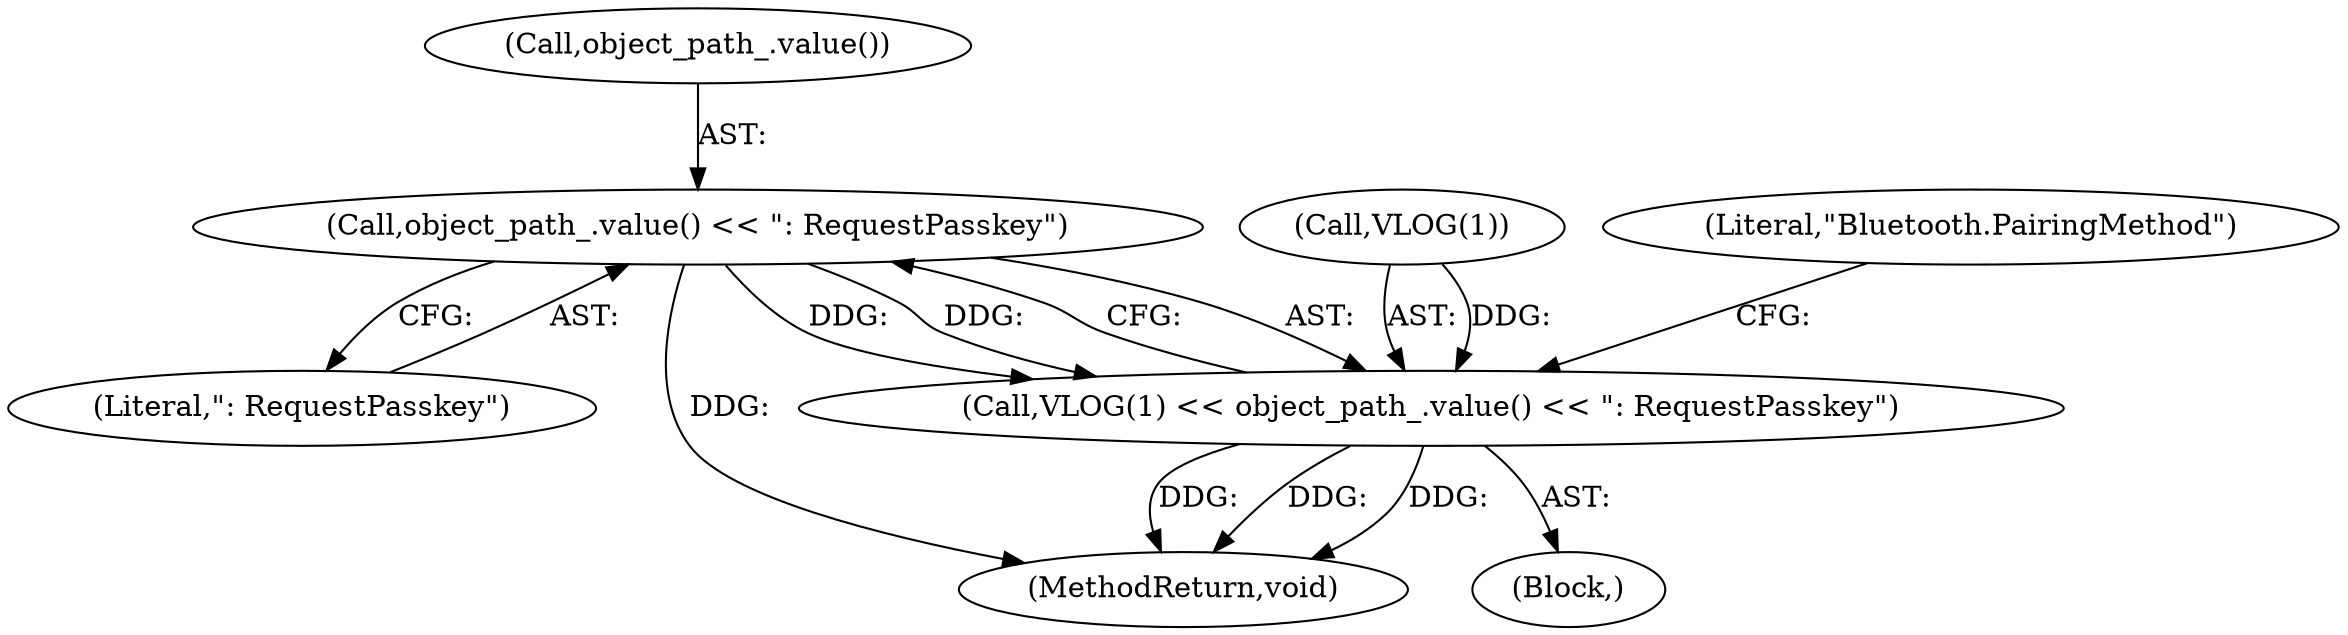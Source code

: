 digraph "1_Chrome_d358f57009b85fb7440208afa5ba87636b491889_22@del" {
"1000113" [label="(Call,object_path_.value() << \": RequestPasskey\")"];
"1000110" [label="(Call,VLOG(1) << object_path_.value() << \": RequestPasskey\")"];
"1000115" [label="(Literal,\": RequestPasskey\")"];
"1000111" [label="(Call,VLOG(1))"];
"1000117" [label="(Literal,\"Bluetooth.PairingMethod\")"];
"1000114" [label="(Call,object_path_.value())"];
"1000132" [label="(MethodReturn,void)"];
"1000103" [label="(Block,)"];
"1000113" [label="(Call,object_path_.value() << \": RequestPasskey\")"];
"1000110" [label="(Call,VLOG(1) << object_path_.value() << \": RequestPasskey\")"];
"1000113" -> "1000110"  [label="AST: "];
"1000113" -> "1000115"  [label="CFG: "];
"1000114" -> "1000113"  [label="AST: "];
"1000115" -> "1000113"  [label="AST: "];
"1000110" -> "1000113"  [label="CFG: "];
"1000113" -> "1000132"  [label="DDG: "];
"1000113" -> "1000110"  [label="DDG: "];
"1000113" -> "1000110"  [label="DDG: "];
"1000110" -> "1000103"  [label="AST: "];
"1000111" -> "1000110"  [label="AST: "];
"1000117" -> "1000110"  [label="CFG: "];
"1000110" -> "1000132"  [label="DDG: "];
"1000110" -> "1000132"  [label="DDG: "];
"1000110" -> "1000132"  [label="DDG: "];
"1000111" -> "1000110"  [label="DDG: "];
}
